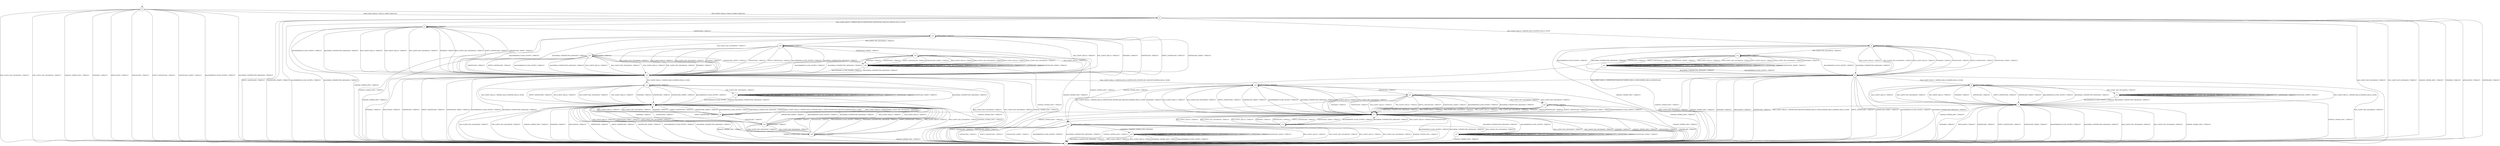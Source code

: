 digraph g {
__start0 [label="" shape="none"];

	s0 [shape="circle" label="s0"];
	s1 [shape="circle" label="s1"];
	s2 [shape="circle" label="s2"];
	s3 [shape="circle" label="s3"];
	s4 [shape="circle" label="s4"];
	s5 [shape="circle" label="s5"];
	s6 [shape="circle" label="s6"];
	s7 [shape="circle" label="s7"];
	s8 [shape="circle" label="s8"];
	s9 [shape="circle" label="s9"];
	s10 [shape="circle" label="s10"];
	s11 [shape="circle" label="s11"];
	s12 [shape="circle" label="s12"];
	s13 [shape="circle" label="s13"];
	s14 [shape="circle" label="s14"];
	s15 [shape="circle" label="s15"];
	s16 [shape="circle" label="s16"];
	s17 [shape="circle" label="s17"];
	s18 [shape="circle" label="s18"];
	s19 [shape="circle" label="s19"];
	s20 [shape="circle" label="s20"];
	s21 [shape="circle" label="s21"];
	s22 [shape="circle" label="s22"];
	s23 [shape="circle" label="s23"];
	s24 [shape="circle" label="s24"];
	s25 [shape="circle" label="s25"];
	s26 [shape="circle" label="s26"];
	s27 [shape="circle" label="s27"];
	s28 [shape="circle" label="s28"];
	s29 [shape="circle" label="s29"];
	s30 [shape="circle" label="s30"];
	s0 -> s2 [label="RSA_CLIENT_HELLO / HELLO_VERIFY_REQUEST"];
	s0 -> s1 [label="RSA_CLIENT_KEY_EXCHANGE / TIMEOUT"];
	s0 -> s2 [label="PSK_CLIENT_HELLO / HELLO_VERIFY_REQUEST"];
	s0 -> s1 [label="PSK_CLIENT_KEY_EXCHANGE / TIMEOUT"];
	s0 -> s1 [label="CHANGE_CIPHER_SPEC / TIMEOUT"];
	s0 -> s1 [label="FINISHED / TIMEOUT"];
	s0 -> s1 [label="APPLICATION / TIMEOUT"];
	s0 -> s1 [label="CERTIFICATE / TIMEOUT"];
	s0 -> s1 [label="EMPTY_CERTIFICATE / TIMEOUT"];
	s0 -> s1 [label="CERTIFICATE_VERIFY / TIMEOUT"];
	s0 -> s1 [label="Alert(WARNING,CLOSE_NOTIFY) / TIMEOUT"];
	s0 -> s1 [label="Alert(FATAL,UNEXPECTED_MESSAGE) / TIMEOUT"];
	s1 -> s1 [label="RSA_CLIENT_HELLO / TIMEOUT"];
	s1 -> s1 [label="RSA_CLIENT_KEY_EXCHANGE / TIMEOUT"];
	s1 -> s1 [label="PSK_CLIENT_HELLO / TIMEOUT"];
	s1 -> s1 [label="PSK_CLIENT_KEY_EXCHANGE / TIMEOUT"];
	s1 -> s1 [label="CHANGE_CIPHER_SPEC / TIMEOUT"];
	s1 -> s1 [label="FINISHED / TIMEOUT"];
	s1 -> s1 [label="APPLICATION / TIMEOUT"];
	s1 -> s1 [label="CERTIFICATE / TIMEOUT"];
	s1 -> s1 [label="EMPTY_CERTIFICATE / TIMEOUT"];
	s1 -> s1 [label="CERTIFICATE_VERIFY / TIMEOUT"];
	s1 -> s1 [label="Alert(WARNING,CLOSE_NOTIFY) / TIMEOUT"];
	s1 -> s1 [label="Alert(FATAL,UNEXPECTED_MESSAGE) / TIMEOUT"];
	s2 -> s3 [label="RSA_CLIENT_HELLO / SERVER_HELLO,CERTIFICATE,CERTIFICATE_REQUEST,SERVER_HELLO_DONE"];
	s2 -> s1 [label="RSA_CLIENT_KEY_EXCHANGE / TIMEOUT"];
	s2 -> s4 [label="PSK_CLIENT_HELLO / SERVER_HELLO,SERVER_HELLO_DONE"];
	s2 -> s1 [label="PSK_CLIENT_KEY_EXCHANGE / TIMEOUT"];
	s2 -> s1 [label="CHANGE_CIPHER_SPEC / TIMEOUT"];
	s2 -> s1 [label="FINISHED / TIMEOUT"];
	s2 -> s1 [label="APPLICATION / TIMEOUT"];
	s2 -> s1 [label="CERTIFICATE / TIMEOUT"];
	s2 -> s1 [label="EMPTY_CERTIFICATE / TIMEOUT"];
	s2 -> s1 [label="CERTIFICATE_VERIFY / TIMEOUT"];
	s2 -> s1 [label="Alert(WARNING,CLOSE_NOTIFY) / TIMEOUT"];
	s2 -> s1 [label="Alert(FATAL,UNEXPECTED_MESSAGE) / TIMEOUT"];
	s3 -> s10 [label="RSA_CLIENT_HELLO / TIMEOUT"];
	s3 -> s10 [label="RSA_CLIENT_KEY_EXCHANGE / TIMEOUT"];
	s3 -> s10 [label="PSK_CLIENT_HELLO / TIMEOUT"];
	s3 -> s10 [label="PSK_CLIENT_KEY_EXCHANGE / TIMEOUT"];
	s3 -> s1 [label="CHANGE_CIPHER_SPEC / TIMEOUT"];
	s3 -> s10 [label="FINISHED / TIMEOUT"];
	s3 -> s3 [label="APPLICATION / TIMEOUT"];
	s3 -> s12 [label="CERTIFICATE / TIMEOUT"];
	s3 -> s10 [label="EMPTY_CERTIFICATE / TIMEOUT"];
	s3 -> s10 [label="CERTIFICATE_VERIFY / TIMEOUT"];
	s3 -> s10 [label="Alert(WARNING,CLOSE_NOTIFY) / TIMEOUT"];
	s3 -> s10 [label="Alert(FATAL,UNEXPECTED_MESSAGE) / TIMEOUT"];
	s4 -> s5 [label="RSA_CLIENT_HELLO / TIMEOUT"];
	s4 -> s5 [label="RSA_CLIENT_KEY_EXCHANGE / TIMEOUT"];
	s4 -> s5 [label="PSK_CLIENT_HELLO / TIMEOUT"];
	s4 -> s13 [label="PSK_CLIENT_KEY_EXCHANGE / TIMEOUT"];
	s4 -> s1 [label="CHANGE_CIPHER_SPEC / TIMEOUT"];
	s4 -> s5 [label="FINISHED / TIMEOUT"];
	s4 -> s4 [label="APPLICATION / TIMEOUT"];
	s4 -> s5 [label="CERTIFICATE / TIMEOUT"];
	s4 -> s5 [label="EMPTY_CERTIFICATE / TIMEOUT"];
	s4 -> s5 [label="CERTIFICATE_VERIFY / TIMEOUT"];
	s4 -> s5 [label="Alert(WARNING,CLOSE_NOTIFY) / TIMEOUT"];
	s4 -> s5 [label="Alert(FATAL,UNEXPECTED_MESSAGE) / TIMEOUT"];
	s5 -> s16 [label="RSA_CLIENT_HELLO / CERTIFICATE_REQUEST,SERVER_HELLO_DONE,SERVER_HELLO,CERTIFICATE"];
	s5 -> s1 [label="RSA_CLIENT_KEY_EXCHANGE / TIMEOUT"];
	s5 -> s6 [label="PSK_CLIENT_HELLO / SERVER_HELLO,SERVER_HELLO_DONE"];
	s5 -> s1 [label="PSK_CLIENT_KEY_EXCHANGE / TIMEOUT"];
	s5 -> s1 [label="CHANGE_CIPHER_SPEC / TIMEOUT"];
	s5 -> s1 [label="FINISHED / TIMEOUT"];
	s5 -> s1 [label="APPLICATION / TIMEOUT"];
	s5 -> s1 [label="CERTIFICATE / TIMEOUT"];
	s5 -> s1 [label="EMPTY_CERTIFICATE / TIMEOUT"];
	s5 -> s1 [label="CERTIFICATE_VERIFY / TIMEOUT"];
	s5 -> s1 [label="Alert(WARNING,CLOSE_NOTIFY) / TIMEOUT"];
	s5 -> s1 [label="Alert(FATAL,UNEXPECTED_MESSAGE) / TIMEOUT"];
	s6 -> s7 [label="RSA_CLIENT_HELLO / TIMEOUT"];
	s6 -> s7 [label="RSA_CLIENT_KEY_EXCHANGE / TIMEOUT"];
	s6 -> s7 [label="PSK_CLIENT_HELLO / TIMEOUT"];
	s6 -> s14 [label="PSK_CLIENT_KEY_EXCHANGE / TIMEOUT"];
	s6 -> s1 [label="CHANGE_CIPHER_SPEC / TIMEOUT"];
	s6 -> s7 [label="FINISHED / TIMEOUT"];
	s6 -> s6 [label="APPLICATION / TIMEOUT"];
	s6 -> s7 [label="CERTIFICATE / TIMEOUT"];
	s6 -> s7 [label="EMPTY_CERTIFICATE / TIMEOUT"];
	s6 -> s7 [label="CERTIFICATE_VERIFY / TIMEOUT"];
	s6 -> s7 [label="Alert(WARNING,CLOSE_NOTIFY) / TIMEOUT"];
	s6 -> s7 [label="Alert(FATAL,UNEXPECTED_MESSAGE) / TIMEOUT"];
	s7 -> s8 [label="RSA_CLIENT_HELLO / CERTIFICATE_REQUEST,SERVER_HELLO_DONE,SERVER_HELLO,SERVER_HELLO_DONE"];
	s7 -> s1 [label="RSA_CLIENT_KEY_EXCHANGE / TIMEOUT"];
	s7 -> s6 [label="PSK_CLIENT_HELLO / SERVER_HELLO,SERVER_HELLO_DONE"];
	s7 -> s1 [label="PSK_CLIENT_KEY_EXCHANGE / TIMEOUT"];
	s7 -> s1 [label="CHANGE_CIPHER_SPEC / TIMEOUT"];
	s7 -> s1 [label="FINISHED / TIMEOUT"];
	s7 -> s1 [label="APPLICATION / TIMEOUT"];
	s7 -> s1 [label="CERTIFICATE / TIMEOUT"];
	s7 -> s1 [label="EMPTY_CERTIFICATE / TIMEOUT"];
	s7 -> s1 [label="CERTIFICATE_VERIFY / TIMEOUT"];
	s7 -> s1 [label="Alert(WARNING,CLOSE_NOTIFY) / TIMEOUT"];
	s7 -> s1 [label="Alert(FATAL,UNEXPECTED_MESSAGE) / TIMEOUT"];
	s8 -> s9 [label="RSA_CLIENT_HELLO / TIMEOUT"];
	s8 -> s9 [label="RSA_CLIENT_KEY_EXCHANGE / TIMEOUT"];
	s8 -> s9 [label="PSK_CLIENT_HELLO / TIMEOUT"];
	s8 -> s9 [label="PSK_CLIENT_KEY_EXCHANGE / TIMEOUT"];
	s8 -> s1 [label="CHANGE_CIPHER_SPEC / TIMEOUT"];
	s8 -> s9 [label="FINISHED / TIMEOUT"];
	s8 -> s8 [label="APPLICATION / TIMEOUT"];
	s8 -> s20 [label="CERTIFICATE / TIMEOUT"];
	s8 -> s9 [label="EMPTY_CERTIFICATE / TIMEOUT"];
	s8 -> s9 [label="CERTIFICATE_VERIFY / TIMEOUT"];
	s8 -> s9 [label="Alert(WARNING,CLOSE_NOTIFY) / TIMEOUT"];
	s8 -> s9 [label="Alert(FATAL,UNEXPECTED_MESSAGE) / TIMEOUT"];
	s9 -> s8 [label="RSA_CLIENT_HELLO / SERVER_HELLO,SERVER_HELLO_DONE,CERTIFICATE_REQUEST,SERVER_HELLO_DONE"];
	s9 -> s1 [label="RSA_CLIENT_KEY_EXCHANGE / TIMEOUT"];
	s9 -> s11 [label="PSK_CLIENT_HELLO / SERVER_HELLO,SERVER_HELLO_DONE"];
	s9 -> s1 [label="PSK_CLIENT_KEY_EXCHANGE / TIMEOUT"];
	s9 -> s1 [label="CHANGE_CIPHER_SPEC / TIMEOUT"];
	s9 -> s1 [label="FINISHED / TIMEOUT"];
	s9 -> s1 [label="APPLICATION / TIMEOUT"];
	s9 -> s1 [label="CERTIFICATE / TIMEOUT"];
	s9 -> s1 [label="EMPTY_CERTIFICATE / TIMEOUT"];
	s9 -> s1 [label="CERTIFICATE_VERIFY / TIMEOUT"];
	s9 -> s1 [label="Alert(WARNING,CLOSE_NOTIFY) / TIMEOUT"];
	s9 -> s1 [label="Alert(FATAL,UNEXPECTED_MESSAGE) / TIMEOUT"];
	s10 -> s16 [label="RSA_CLIENT_HELLO / SERVER_HELLO,CERTIFICATE,CERTIFICATE_REQUEST,SERVER_HELLO_DONE"];
	s10 -> s1 [label="RSA_CLIENT_KEY_EXCHANGE / TIMEOUT"];
	s10 -> s11 [label="PSK_CLIENT_HELLO / SERVER_HELLO,SERVER_HELLO_DONE"];
	s10 -> s1 [label="PSK_CLIENT_KEY_EXCHANGE / TIMEOUT"];
	s10 -> s1 [label="CHANGE_CIPHER_SPEC / TIMEOUT"];
	s10 -> s1 [label="FINISHED / TIMEOUT"];
	s10 -> s1 [label="APPLICATION / TIMEOUT"];
	s10 -> s1 [label="CERTIFICATE / TIMEOUT"];
	s10 -> s1 [label="EMPTY_CERTIFICATE / TIMEOUT"];
	s10 -> s1 [label="CERTIFICATE_VERIFY / TIMEOUT"];
	s10 -> s1 [label="Alert(WARNING,CLOSE_NOTIFY) / TIMEOUT"];
	s10 -> s1 [label="Alert(FATAL,UNEXPECTED_MESSAGE) / TIMEOUT"];
	s11 -> s9 [label="RSA_CLIENT_HELLO / TIMEOUT"];
	s11 -> s9 [label="RSA_CLIENT_KEY_EXCHANGE / TIMEOUT"];
	s11 -> s9 [label="PSK_CLIENT_HELLO / TIMEOUT"];
	s11 -> s15 [label="PSK_CLIENT_KEY_EXCHANGE / TIMEOUT"];
	s11 -> s1 [label="CHANGE_CIPHER_SPEC / TIMEOUT"];
	s11 -> s9 [label="FINISHED / TIMEOUT"];
	s11 -> s11 [label="APPLICATION / TIMEOUT"];
	s11 -> s9 [label="CERTIFICATE / TIMEOUT"];
	s11 -> s9 [label="EMPTY_CERTIFICATE / TIMEOUT"];
	s11 -> s9 [label="CERTIFICATE_VERIFY / TIMEOUT"];
	s11 -> s9 [label="Alert(WARNING,CLOSE_NOTIFY) / TIMEOUT"];
	s11 -> s9 [label="Alert(FATAL,UNEXPECTED_MESSAGE) / TIMEOUT"];
	s12 -> s10 [label="RSA_CLIENT_HELLO / TIMEOUT"];
	s12 -> s29 [label="RSA_CLIENT_KEY_EXCHANGE / TIMEOUT"];
	s12 -> s10 [label="PSK_CLIENT_HELLO / TIMEOUT"];
	s12 -> s27 [label="PSK_CLIENT_KEY_EXCHANGE / TIMEOUT"];
	s12 -> s1 [label="CHANGE_CIPHER_SPEC / TIMEOUT"];
	s12 -> s10 [label="FINISHED / TIMEOUT"];
	s12 -> s12 [label="APPLICATION / TIMEOUT"];
	s12 -> s10 [label="CERTIFICATE / TIMEOUT"];
	s12 -> s10 [label="EMPTY_CERTIFICATE / TIMEOUT"];
	s12 -> s10 [label="CERTIFICATE_VERIFY / TIMEOUT"];
	s12 -> s10 [label="Alert(WARNING,CLOSE_NOTIFY) / TIMEOUT"];
	s12 -> s10 [label="Alert(FATAL,UNEXPECTED_MESSAGE) / TIMEOUT"];
	s13 -> s24 [label="RSA_CLIENT_HELLO / TIMEOUT"];
	s13 -> s24 [label="RSA_CLIENT_KEY_EXCHANGE / TIMEOUT"];
	s13 -> s24 [label="PSK_CLIENT_HELLO / TIMEOUT"];
	s13 -> s24 [label="PSK_CLIENT_KEY_EXCHANGE / TIMEOUT"];
	s13 -> s23 [label="CHANGE_CIPHER_SPEC / TIMEOUT"];
	s13 -> s24 [label="FINISHED / TIMEOUT"];
	s13 -> s13 [label="APPLICATION / TIMEOUT"];
	s13 -> s24 [label="CERTIFICATE / TIMEOUT"];
	s13 -> s24 [label="EMPTY_CERTIFICATE / TIMEOUT"];
	s13 -> s24 [label="CERTIFICATE_VERIFY / TIMEOUT"];
	s13 -> s5 [label="Alert(WARNING,CLOSE_NOTIFY) / TIMEOUT"];
	s13 -> s5 [label="Alert(FATAL,UNEXPECTED_MESSAGE) / TIMEOUT"];
	s14 -> s14 [label="RSA_CLIENT_HELLO / TIMEOUT"];
	s14 -> s14 [label="RSA_CLIENT_KEY_EXCHANGE / TIMEOUT"];
	s14 -> s14 [label="PSK_CLIENT_HELLO / TIMEOUT"];
	s14 -> s14 [label="PSK_CLIENT_KEY_EXCHANGE / TIMEOUT"];
	s14 -> s1 [label="CHANGE_CIPHER_SPEC / TIMEOUT"];
	s14 -> s14 [label="FINISHED / TIMEOUT"];
	s14 -> s14 [label="APPLICATION / TIMEOUT"];
	s14 -> s14 [label="CERTIFICATE / TIMEOUT"];
	s14 -> s14 [label="EMPTY_CERTIFICATE / TIMEOUT"];
	s14 -> s14 [label="CERTIFICATE_VERIFY / TIMEOUT"];
	s14 -> s7 [label="Alert(WARNING,CLOSE_NOTIFY) / TIMEOUT"];
	s14 -> s7 [label="Alert(FATAL,UNEXPECTED_MESSAGE) / TIMEOUT"];
	s15 -> s15 [label="RSA_CLIENT_HELLO / TIMEOUT"];
	s15 -> s15 [label="RSA_CLIENT_KEY_EXCHANGE / TIMEOUT"];
	s15 -> s15 [label="PSK_CLIENT_HELLO / TIMEOUT"];
	s15 -> s15 [label="PSK_CLIENT_KEY_EXCHANGE / TIMEOUT"];
	s15 -> s1 [label="CHANGE_CIPHER_SPEC / TIMEOUT"];
	s15 -> s15 [label="FINISHED / TIMEOUT"];
	s15 -> s15 [label="APPLICATION / TIMEOUT"];
	s15 -> s15 [label="CERTIFICATE / TIMEOUT"];
	s15 -> s15 [label="EMPTY_CERTIFICATE / TIMEOUT"];
	s15 -> s15 [label="CERTIFICATE_VERIFY / TIMEOUT"];
	s15 -> s9 [label="Alert(WARNING,CLOSE_NOTIFY) / TIMEOUT"];
	s15 -> s9 [label="Alert(FATAL,UNEXPECTED_MESSAGE) / TIMEOUT"];
	s16 -> s17 [label="RSA_CLIENT_HELLO / TIMEOUT"];
	s16 -> s17 [label="RSA_CLIENT_KEY_EXCHANGE / TIMEOUT"];
	s16 -> s17 [label="PSK_CLIENT_HELLO / TIMEOUT"];
	s16 -> s17 [label="PSK_CLIENT_KEY_EXCHANGE / TIMEOUT"];
	s16 -> s1 [label="CHANGE_CIPHER_SPEC / TIMEOUT"];
	s16 -> s17 [label="FINISHED / TIMEOUT"];
	s16 -> s16 [label="APPLICATION / TIMEOUT"];
	s16 -> s21 [label="CERTIFICATE / TIMEOUT"];
	s16 -> s17 [label="EMPTY_CERTIFICATE / TIMEOUT"];
	s16 -> s17 [label="CERTIFICATE_VERIFY / TIMEOUT"];
	s16 -> s17 [label="Alert(WARNING,CLOSE_NOTIFY) / TIMEOUT"];
	s16 -> s17 [label="Alert(FATAL,UNEXPECTED_MESSAGE) / TIMEOUT"];
	s17 -> s16 [label="RSA_CLIENT_HELLO / SERVER_HELLO,CERTIFICATE,CERTIFICATE_REQUEST,SERVER_HELLO_DONE"];
	s17 -> s1 [label="RSA_CLIENT_KEY_EXCHANGE / TIMEOUT"];
	s17 -> s18 [label="PSK_CLIENT_HELLO / SERVER_HELLO,CERTIFICATE"];
	s17 -> s1 [label="PSK_CLIENT_KEY_EXCHANGE / TIMEOUT"];
	s17 -> s1 [label="CHANGE_CIPHER_SPEC / TIMEOUT"];
	s17 -> s1 [label="FINISHED / TIMEOUT"];
	s17 -> s1 [label="APPLICATION / TIMEOUT"];
	s17 -> s1 [label="CERTIFICATE / TIMEOUT"];
	s17 -> s1 [label="EMPTY_CERTIFICATE / TIMEOUT"];
	s17 -> s1 [label="CERTIFICATE_VERIFY / TIMEOUT"];
	s17 -> s1 [label="Alert(WARNING,CLOSE_NOTIFY) / TIMEOUT"];
	s17 -> s1 [label="Alert(FATAL,UNEXPECTED_MESSAGE) / TIMEOUT"];
	s18 -> s17 [label="RSA_CLIENT_HELLO / TIMEOUT"];
	s18 -> s17 [label="RSA_CLIENT_KEY_EXCHANGE / TIMEOUT"];
	s18 -> s17 [label="PSK_CLIENT_HELLO / TIMEOUT"];
	s18 -> s19 [label="PSK_CLIENT_KEY_EXCHANGE / TIMEOUT"];
	s18 -> s1 [label="CHANGE_CIPHER_SPEC / TIMEOUT"];
	s18 -> s17 [label="FINISHED / TIMEOUT"];
	s18 -> s18 [label="APPLICATION / TIMEOUT"];
	s18 -> s17 [label="CERTIFICATE / TIMEOUT"];
	s18 -> s17 [label="EMPTY_CERTIFICATE / TIMEOUT"];
	s18 -> s17 [label="CERTIFICATE_VERIFY / TIMEOUT"];
	s18 -> s17 [label="Alert(WARNING,CLOSE_NOTIFY) / TIMEOUT"];
	s18 -> s17 [label="Alert(FATAL,UNEXPECTED_MESSAGE) / TIMEOUT"];
	s19 -> s19 [label="RSA_CLIENT_HELLO / TIMEOUT"];
	s19 -> s19 [label="RSA_CLIENT_KEY_EXCHANGE / TIMEOUT"];
	s19 -> s19 [label="PSK_CLIENT_HELLO / TIMEOUT"];
	s19 -> s19 [label="PSK_CLIENT_KEY_EXCHANGE / TIMEOUT"];
	s19 -> s1 [label="CHANGE_CIPHER_SPEC / TIMEOUT"];
	s19 -> s19 [label="FINISHED / TIMEOUT"];
	s19 -> s19 [label="APPLICATION / TIMEOUT"];
	s19 -> s19 [label="CERTIFICATE / TIMEOUT"];
	s19 -> s19 [label="EMPTY_CERTIFICATE / TIMEOUT"];
	s19 -> s19 [label="CERTIFICATE_VERIFY / TIMEOUT"];
	s19 -> s17 [label="Alert(WARNING,CLOSE_NOTIFY) / TIMEOUT"];
	s19 -> s17 [label="Alert(FATAL,UNEXPECTED_MESSAGE) / TIMEOUT"];
	s20 -> s9 [label="RSA_CLIENT_HELLO / TIMEOUT"];
	s20 -> s26 [label="RSA_CLIENT_KEY_EXCHANGE / TIMEOUT"];
	s20 -> s9 [label="PSK_CLIENT_HELLO / TIMEOUT"];
	s20 -> s26 [label="PSK_CLIENT_KEY_EXCHANGE / TIMEOUT"];
	s20 -> s1 [label="CHANGE_CIPHER_SPEC / TIMEOUT"];
	s20 -> s9 [label="FINISHED / TIMEOUT"];
	s20 -> s20 [label="APPLICATION / TIMEOUT"];
	s20 -> s9 [label="CERTIFICATE / TIMEOUT"];
	s20 -> s9 [label="EMPTY_CERTIFICATE / TIMEOUT"];
	s20 -> s9 [label="CERTIFICATE_VERIFY / TIMEOUT"];
	s20 -> s9 [label="Alert(WARNING,CLOSE_NOTIFY) / TIMEOUT"];
	s20 -> s9 [label="Alert(FATAL,UNEXPECTED_MESSAGE) / TIMEOUT"];
	s21 -> s17 [label="RSA_CLIENT_HELLO / TIMEOUT"];
	s21 -> s22 [label="RSA_CLIENT_KEY_EXCHANGE / TIMEOUT"];
	s21 -> s17 [label="PSK_CLIENT_HELLO / TIMEOUT"];
	s21 -> s22 [label="PSK_CLIENT_KEY_EXCHANGE / TIMEOUT"];
	s21 -> s1 [label="CHANGE_CIPHER_SPEC / TIMEOUT"];
	s21 -> s17 [label="FINISHED / TIMEOUT"];
	s21 -> s21 [label="APPLICATION / TIMEOUT"];
	s21 -> s17 [label="CERTIFICATE / TIMEOUT"];
	s21 -> s17 [label="EMPTY_CERTIFICATE / TIMEOUT"];
	s21 -> s17 [label="CERTIFICATE_VERIFY / TIMEOUT"];
	s21 -> s17 [label="Alert(WARNING,CLOSE_NOTIFY) / TIMEOUT"];
	s21 -> s17 [label="Alert(FATAL,UNEXPECTED_MESSAGE) / TIMEOUT"];
	s22 -> s17 [label="RSA_CLIENT_HELLO / TIMEOUT"];
	s22 -> s17 [label="RSA_CLIENT_KEY_EXCHANGE / TIMEOUT"];
	s22 -> s17 [label="PSK_CLIENT_HELLO / TIMEOUT"];
	s22 -> s17 [label="PSK_CLIENT_KEY_EXCHANGE / TIMEOUT"];
	s22 -> s1 [label="CHANGE_CIPHER_SPEC / TIMEOUT"];
	s22 -> s17 [label="FINISHED / TIMEOUT"];
	s22 -> s22 [label="APPLICATION / TIMEOUT"];
	s22 -> s17 [label="CERTIFICATE / TIMEOUT"];
	s22 -> s17 [label="EMPTY_CERTIFICATE / TIMEOUT"];
	s22 -> s17 [label="CERTIFICATE_VERIFY / TIMEOUT"];
	s22 -> s17 [label="Alert(WARNING,CLOSE_NOTIFY) / TIMEOUT"];
	s22 -> s17 [label="Alert(FATAL,UNEXPECTED_MESSAGE) / TIMEOUT"];
	s23 -> s1 [label="RSA_CLIENT_HELLO / TIMEOUT"];
	s23 -> s1 [label="RSA_CLIENT_KEY_EXCHANGE / TIMEOUT"];
	s23 -> s1 [label="PSK_CLIENT_HELLO / TIMEOUT"];
	s23 -> s1 [label="PSK_CLIENT_KEY_EXCHANGE / TIMEOUT"];
	s23 -> s1 [label="CHANGE_CIPHER_SPEC / TIMEOUT"];
	s23 -> s25 [label="FINISHED / CHANGE_CIPHER_SPEC,FINISHED"];
	s23 -> s23 [label="APPLICATION / TIMEOUT"];
	s23 -> s1 [label="CERTIFICATE / TIMEOUT"];
	s23 -> s1 [label="EMPTY_CERTIFICATE / TIMEOUT"];
	s23 -> s1 [label="CERTIFICATE_VERIFY / TIMEOUT"];
	s23 -> s1 [label="Alert(WARNING,CLOSE_NOTIFY) / TIMEOUT"];
	s23 -> s1 [label="Alert(FATAL,UNEXPECTED_MESSAGE) / TIMEOUT"];
	s24 -> s24 [label="RSA_CLIENT_HELLO / TIMEOUT"];
	s24 -> s24 [label="RSA_CLIENT_KEY_EXCHANGE / TIMEOUT"];
	s24 -> s24 [label="PSK_CLIENT_HELLO / TIMEOUT"];
	s24 -> s24 [label="PSK_CLIENT_KEY_EXCHANGE / TIMEOUT"];
	s24 -> s1 [label="CHANGE_CIPHER_SPEC / TIMEOUT"];
	s24 -> s24 [label="FINISHED / TIMEOUT"];
	s24 -> s24 [label="APPLICATION / TIMEOUT"];
	s24 -> s24 [label="CERTIFICATE / TIMEOUT"];
	s24 -> s24 [label="EMPTY_CERTIFICATE / TIMEOUT"];
	s24 -> s24 [label="CERTIFICATE_VERIFY / TIMEOUT"];
	s24 -> s5 [label="Alert(WARNING,CLOSE_NOTIFY) / TIMEOUT"];
	s24 -> s5 [label="Alert(FATAL,UNEXPECTED_MESSAGE) / TIMEOUT"];
	s25 -> s1 [label="RSA_CLIENT_HELLO / TIMEOUT"];
	s25 -> s25 [label="RSA_CLIENT_KEY_EXCHANGE / TIMEOUT"];
	s25 -> s1 [label="PSK_CLIENT_HELLO / TIMEOUT"];
	s25 -> s25 [label="PSK_CLIENT_KEY_EXCHANGE / TIMEOUT"];
	s25 -> s1 [label="CHANGE_CIPHER_SPEC / TIMEOUT"];
	s25 -> s25 [label="FINISHED / TIMEOUT"];
	s25 -> s25 [label="APPLICATION / APPLICATION"];
	s25 -> s25 [label="CERTIFICATE / TIMEOUT"];
	s25 -> s25 [label="EMPTY_CERTIFICATE / TIMEOUT"];
	s25 -> s25 [label="CERTIFICATE_VERIFY / TIMEOUT"];
	s25 -> s1 [label="Alert(WARNING,CLOSE_NOTIFY) / TIMEOUT"];
	s25 -> s1 [label="Alert(FATAL,UNEXPECTED_MESSAGE) / TIMEOUT"];
	s26 -> s9 [label="RSA_CLIENT_HELLO / TIMEOUT"];
	s26 -> s9 [label="RSA_CLIENT_KEY_EXCHANGE / TIMEOUT"];
	s26 -> s9 [label="PSK_CLIENT_HELLO / TIMEOUT"];
	s26 -> s9 [label="PSK_CLIENT_KEY_EXCHANGE / TIMEOUT"];
	s26 -> s1 [label="CHANGE_CIPHER_SPEC / TIMEOUT"];
	s26 -> s9 [label="FINISHED / TIMEOUT"];
	s26 -> s26 [label="APPLICATION / TIMEOUT"];
	s26 -> s9 [label="CERTIFICATE / TIMEOUT"];
	s26 -> s9 [label="EMPTY_CERTIFICATE / TIMEOUT"];
	s26 -> s9 [label="CERTIFICATE_VERIFY / TIMEOUT"];
	s26 -> s9 [label="Alert(WARNING,CLOSE_NOTIFY) / TIMEOUT"];
	s26 -> s9 [label="Alert(FATAL,UNEXPECTED_MESSAGE) / TIMEOUT"];
	s27 -> s10 [label="RSA_CLIENT_HELLO / TIMEOUT"];
	s27 -> s10 [label="RSA_CLIENT_KEY_EXCHANGE / TIMEOUT"];
	s27 -> s10 [label="PSK_CLIENT_HELLO / TIMEOUT"];
	s27 -> s10 [label="PSK_CLIENT_KEY_EXCHANGE / TIMEOUT"];
	s27 -> s1 [label="CHANGE_CIPHER_SPEC / TIMEOUT"];
	s27 -> s10 [label="FINISHED / TIMEOUT"];
	s27 -> s27 [label="APPLICATION / TIMEOUT"];
	s27 -> s10 [label="CERTIFICATE / TIMEOUT"];
	s27 -> s10 [label="EMPTY_CERTIFICATE / TIMEOUT"];
	s27 -> s28 [label="CERTIFICATE_VERIFY / TIMEOUT"];
	s27 -> s10 [label="Alert(WARNING,CLOSE_NOTIFY) / TIMEOUT"];
	s27 -> s10 [label="Alert(FATAL,UNEXPECTED_MESSAGE) / TIMEOUT"];
	s28 -> s28 [label="RSA_CLIENT_HELLO / TIMEOUT"];
	s28 -> s28 [label="RSA_CLIENT_KEY_EXCHANGE / TIMEOUT"];
	s28 -> s28 [label="PSK_CLIENT_HELLO / TIMEOUT"];
	s28 -> s28 [label="PSK_CLIENT_KEY_EXCHANGE / TIMEOUT"];
	s28 -> s1 [label="CHANGE_CIPHER_SPEC / TIMEOUT"];
	s28 -> s28 [label="FINISHED / TIMEOUT"];
	s28 -> s28 [label="APPLICATION / TIMEOUT"];
	s28 -> s28 [label="CERTIFICATE / TIMEOUT"];
	s28 -> s28 [label="EMPTY_CERTIFICATE / TIMEOUT"];
	s28 -> s28 [label="CERTIFICATE_VERIFY / TIMEOUT"];
	s28 -> s10 [label="Alert(WARNING,CLOSE_NOTIFY) / TIMEOUT"];
	s28 -> s10 [label="Alert(FATAL,UNEXPECTED_MESSAGE) / TIMEOUT"];
	s29 -> s10 [label="RSA_CLIENT_HELLO / TIMEOUT"];
	s29 -> s10 [label="RSA_CLIENT_KEY_EXCHANGE / TIMEOUT"];
	s29 -> s10 [label="PSK_CLIENT_HELLO / TIMEOUT"];
	s29 -> s10 [label="PSK_CLIENT_KEY_EXCHANGE / TIMEOUT"];
	s29 -> s1 [label="CHANGE_CIPHER_SPEC / TIMEOUT"];
	s29 -> s10 [label="FINISHED / TIMEOUT"];
	s29 -> s29 [label="APPLICATION / TIMEOUT"];
	s29 -> s10 [label="CERTIFICATE / TIMEOUT"];
	s29 -> s10 [label="EMPTY_CERTIFICATE / TIMEOUT"];
	s29 -> s30 [label="CERTIFICATE_VERIFY / TIMEOUT"];
	s29 -> s10 [label="Alert(WARNING,CLOSE_NOTIFY) / TIMEOUT"];
	s29 -> s10 [label="Alert(FATAL,UNEXPECTED_MESSAGE) / TIMEOUT"];
	s30 -> s28 [label="RSA_CLIENT_HELLO / TIMEOUT"];
	s30 -> s28 [label="RSA_CLIENT_KEY_EXCHANGE / TIMEOUT"];
	s30 -> s28 [label="PSK_CLIENT_HELLO / TIMEOUT"];
	s30 -> s28 [label="PSK_CLIENT_KEY_EXCHANGE / TIMEOUT"];
	s30 -> s23 [label="CHANGE_CIPHER_SPEC / TIMEOUT"];
	s30 -> s28 [label="FINISHED / TIMEOUT"];
	s30 -> s30 [label="APPLICATION / TIMEOUT"];
	s30 -> s28 [label="CERTIFICATE / TIMEOUT"];
	s30 -> s28 [label="EMPTY_CERTIFICATE / TIMEOUT"];
	s30 -> s28 [label="CERTIFICATE_VERIFY / TIMEOUT"];
	s30 -> s10 [label="Alert(WARNING,CLOSE_NOTIFY) / TIMEOUT"];
	s30 -> s10 [label="Alert(FATAL,UNEXPECTED_MESSAGE) / TIMEOUT"];

__start0 -> s0;
}
